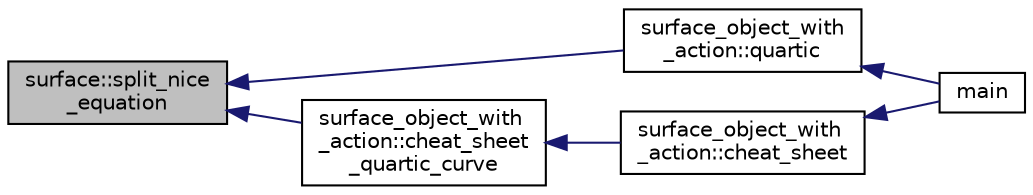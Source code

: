 digraph "surface::split_nice_equation"
{
  edge [fontname="Helvetica",fontsize="10",labelfontname="Helvetica",labelfontsize="10"];
  node [fontname="Helvetica",fontsize="10",shape=record];
  rankdir="LR";
  Node5243 [label="surface::split_nice\l_equation",height=0.2,width=0.4,color="black", fillcolor="grey75", style="filled", fontcolor="black"];
  Node5243 -> Node5244 [dir="back",color="midnightblue",fontsize="10",style="solid",fontname="Helvetica"];
  Node5244 [label="surface_object_with\l_action::quartic",height=0.2,width=0.4,color="black", fillcolor="white", style="filled",URL="$db/d28/classsurface__object__with__action.html#a0143b698eb050332a79ed95f7d274ada"];
  Node5244 -> Node5245 [dir="back",color="midnightblue",fontsize="10",style="solid",fontname="Helvetica"];
  Node5245 [label="main",height=0.2,width=0.4,color="black", fillcolor="white", style="filled",URL="$d2/dfa/create__surface__main_8_c.html#a217dbf8b442f20279ea00b898af96f52"];
  Node5243 -> Node5246 [dir="back",color="midnightblue",fontsize="10",style="solid",fontname="Helvetica"];
  Node5246 [label="surface_object_with\l_action::cheat_sheet\l_quartic_curve",height=0.2,width=0.4,color="black", fillcolor="white", style="filled",URL="$db/d28/classsurface__object__with__action.html#a7f42e37fc76dd9b6b113e35c2b886b36"];
  Node5246 -> Node5247 [dir="back",color="midnightblue",fontsize="10",style="solid",fontname="Helvetica"];
  Node5247 [label="surface_object_with\l_action::cheat_sheet",height=0.2,width=0.4,color="black", fillcolor="white", style="filled",URL="$db/d28/classsurface__object__with__action.html#a13371a6bb26f27759adcc0f7292b12d2"];
  Node5247 -> Node5245 [dir="back",color="midnightblue",fontsize="10",style="solid",fontname="Helvetica"];
}
